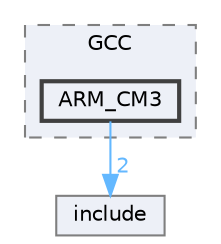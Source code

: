 digraph "D:/Projects/Raspberrypi_pico/pico_freertos_final/freertos_pico2/pico_freertos/FreeRTOS-Kernel/portable/GCC/ARM_CM3"
{
 // LATEX_PDF_SIZE
  bgcolor="transparent";
  edge [fontname=Helvetica,fontsize=10,labelfontname=Helvetica,labelfontsize=10];
  node [fontname=Helvetica,fontsize=10,shape=box,height=0.2,width=0.4];
  compound=true
  subgraph clusterdir_d47f747b1f9f69e8b995df24b56b1471 {
    graph [ bgcolor="#edf0f7", pencolor="grey50", label="GCC", fontname=Helvetica,fontsize=10 style="filled,dashed", URL="dir_d47f747b1f9f69e8b995df24b56b1471.html",tooltip=""]
  dir_161e091c9d221e7a47cf7992dc185332 [label="ARM_CM3", fillcolor="#edf0f7", color="grey25", style="filled,bold", URL="dir_161e091c9d221e7a47cf7992dc185332.html",tooltip=""];
  }
  dir_c69ece34c3f150cb2c6f1098178b172a [label="include", fillcolor="#edf0f7", color="grey50", style="filled", URL="dir_c69ece34c3f150cb2c6f1098178b172a.html",tooltip=""];
  dir_161e091c9d221e7a47cf7992dc185332->dir_c69ece34c3f150cb2c6f1098178b172a [headlabel="2", labeldistance=1.5 headhref="dir_000031_000125.html" href="dir_000031_000125.html" color="steelblue1" fontcolor="steelblue1"];
}
